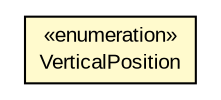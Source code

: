 #!/usr/local/bin/dot
#
# Class diagram 
# Generated by UMLGraph version R5_6-24-gf6e263 (http://www.umlgraph.org/)
#

digraph G {
	edge [fontname="arial",fontsize=10,labelfontname="arial",labelfontsize=10];
	node [fontname="arial",fontsize=10,shape=plaintext];
	nodesep=0.25;
	ranksep=0.5;
	// org.osmdroid.views.CustomZoomButtonsDisplay.VerticalPosition
	c74794 [label=<<table title="org.osmdroid.views.CustomZoomButtonsDisplay.VerticalPosition" border="0" cellborder="1" cellspacing="0" cellpadding="2" port="p" bgcolor="lemonChiffon" href="./CustomZoomButtonsDisplay.VerticalPosition.html">
		<tr><td><table border="0" cellspacing="0" cellpadding="1">
<tr><td align="center" balign="center"> &#171;enumeration&#187; </td></tr>
<tr><td align="center" balign="center"> VerticalPosition </td></tr>
		</table></td></tr>
		</table>>, URL="./CustomZoomButtonsDisplay.VerticalPosition.html", fontname="arial", fontcolor="black", fontsize=10.0];
}

